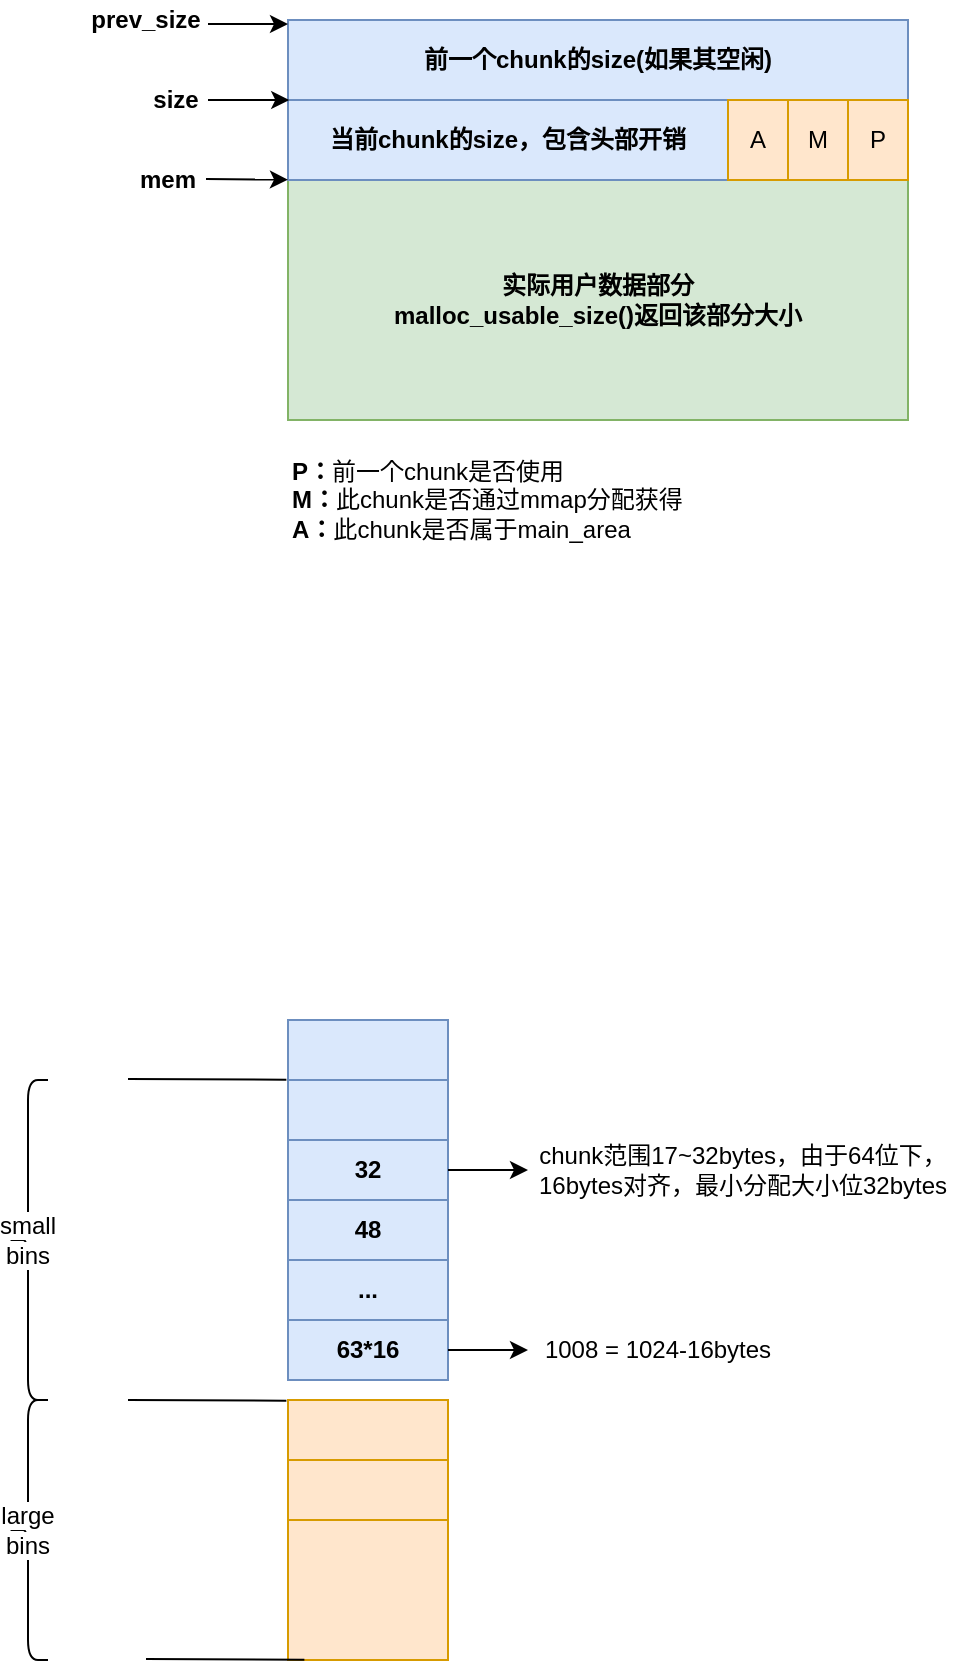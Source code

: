 <mxfile version="12.2.0" type="github" pages="1">
  <diagram id="c54ahLHcIgC-Hy-V76fX" name="Page-1">
    <mxGraphModel dx="585" dy="730" grid="1" gridSize="10" guides="1" tooltips="1" connect="1" arrows="1" fold="1" page="1" pageScale="1" pageWidth="827" pageHeight="1169" math="0" shadow="0">
      <root>
        <mxCell id="0"/>
        <mxCell id="1" parent="0"/>
        <mxCell id="EYv-WufFpoWmrTShHV3W-1" value="实际用户数据部分&lt;br&gt;malloc_usable_size()返回该部分大小" style="rounded=0;whiteSpace=wrap;html=1;fontStyle=1;fillColor=#d5e8d4;strokeColor=#82b366;" parent="1" vertex="1">
          <mxGeometry x="1080" y="310" width="310" height="120" as="geometry"/>
        </mxCell>
        <mxCell id="EYv-WufFpoWmrTShHV3W-2" value="当前chunk的size，包含头部开销" style="rounded=0;whiteSpace=wrap;html=1;fontStyle=1;fillColor=#dae8fc;strokeColor=#6c8ebf;" parent="1" vertex="1">
          <mxGeometry x="1080" y="270" width="220" height="40" as="geometry"/>
        </mxCell>
        <mxCell id="EYv-WufFpoWmrTShHV3W-3" value="前一个chunk的size(如果其空闲)" style="rounded=0;whiteSpace=wrap;html=1;fontStyle=1;fillColor=#dae8fc;strokeColor=#6c8ebf;" parent="1" vertex="1">
          <mxGeometry x="1080" y="230" width="310" height="40" as="geometry"/>
        </mxCell>
        <mxCell id="EYv-WufFpoWmrTShHV3W-4" value="M" style="rounded=0;whiteSpace=wrap;html=1;fillColor=#ffe6cc;strokeColor=#d79b00;" parent="1" vertex="1">
          <mxGeometry x="1330" y="270" width="30" height="40" as="geometry"/>
        </mxCell>
        <mxCell id="EYv-WufFpoWmrTShHV3W-5" value="P" style="rounded=0;whiteSpace=wrap;html=1;fillColor=#ffe6cc;strokeColor=#d79b00;" parent="1" vertex="1">
          <mxGeometry x="1360" y="270" width="30" height="40" as="geometry"/>
        </mxCell>
        <mxCell id="EYv-WufFpoWmrTShHV3W-6" value="A" style="rounded=0;whiteSpace=wrap;html=1;fillColor=#ffe6cc;strokeColor=#d79b00;" parent="1" vertex="1">
          <mxGeometry x="1300" y="270" width="30" height="40" as="geometry"/>
        </mxCell>
        <mxCell id="EYv-WufFpoWmrTShHV3W-7" value="prev_size" style="text;html=1;strokeColor=none;fillColor=none;align=center;verticalAlign=middle;whiteSpace=wrap;rounded=0;fontStyle=1" parent="1" vertex="1">
          <mxGeometry x="974" y="220" width="70" height="20" as="geometry"/>
        </mxCell>
        <mxCell id="EYv-WufFpoWmrTShHV3W-8" value="" style="endArrow=classic;html=1;entryX=0;entryY=0.5;entryDx=0;entryDy=0;align=center;" parent="1" edge="1">
          <mxGeometry width="50" height="50" relative="1" as="geometry">
            <mxPoint x="1040" y="232" as="sourcePoint"/>
            <mxPoint x="1080" y="232" as="targetPoint"/>
          </mxGeometry>
        </mxCell>
        <mxCell id="EYv-WufFpoWmrTShHV3W-9" value="size" style="text;html=1;strokeColor=none;fillColor=none;align=center;verticalAlign=middle;whiteSpace=wrap;rounded=0;fontStyle=1" parent="1" vertex="1">
          <mxGeometry x="1004" y="260" width="40" height="20" as="geometry"/>
        </mxCell>
        <mxCell id="EYv-WufFpoWmrTShHV3W-10" value="" style="endArrow=classic;html=1;align=center;entryX=0.002;entryY=1;entryDx=0;entryDy=0;entryPerimeter=0;" parent="1" target="EYv-WufFpoWmrTShHV3W-3" edge="1">
          <mxGeometry width="50" height="50" relative="1" as="geometry">
            <mxPoint x="1040" y="270" as="sourcePoint"/>
            <mxPoint x="1070" y="269" as="targetPoint"/>
          </mxGeometry>
        </mxCell>
        <mxCell id="EYv-WufFpoWmrTShHV3W-21" value="" style="endArrow=classic;html=1;entryX=0.009;entryY=1.034;entryDx=0;entryDy=0;entryPerimeter=0;align=center;" parent="1" edge="1">
          <mxGeometry width="50" height="50" relative="1" as="geometry">
            <mxPoint x="1039" y="309.5" as="sourcePoint"/>
            <mxPoint x="1079.98" y="309.86" as="targetPoint"/>
          </mxGeometry>
        </mxCell>
        <mxCell id="EYv-WufFpoWmrTShHV3W-23" value="mem" style="text;html=1;strokeColor=none;fillColor=none;align=center;verticalAlign=middle;whiteSpace=wrap;rounded=0;fontStyle=1" parent="1" vertex="1">
          <mxGeometry x="1000" y="300" width="40" height="20" as="geometry"/>
        </mxCell>
        <mxCell id="EYv-WufFpoWmrTShHV3W-24" value="P：&lt;span style=&quot;font-weight: normal&quot;&gt;前一个chunk是否使用&lt;/span&gt;&lt;br&gt;M：&lt;span style=&quot;font-weight: normal&quot;&gt;此chunk是否通过mmap分配获得&lt;/span&gt;&lt;br&gt;A：&lt;span style=&quot;font-weight: normal&quot;&gt;此&lt;/span&gt;&lt;span style=&quot;font-weight: 400&quot;&gt;chunk是否属于main_area&lt;/span&gt;" style="text;html=1;strokeColor=none;fillColor=none;align=left;verticalAlign=middle;whiteSpace=wrap;rounded=0;fontStyle=1" parent="1" vertex="1">
          <mxGeometry x="1080" y="440" width="220" height="60" as="geometry"/>
        </mxCell>
        <mxCell id="tkrFH4Z2oilw4qbrPsMk-1" value="" style="rounded=0;whiteSpace=wrap;html=1;fontStyle=1;fillColor=#dae8fc;strokeColor=#6c8ebf;" vertex="1" parent="1">
          <mxGeometry x="1080" y="760" width="80" height="30" as="geometry"/>
        </mxCell>
        <mxCell id="tkrFH4Z2oilw4qbrPsMk-2" value="&lt;span style=&quot;white-space: normal&quot;&gt;32&lt;/span&gt;" style="rounded=0;whiteSpace=wrap;html=1;fontStyle=1;fillColor=#dae8fc;strokeColor=#6c8ebf;" vertex="1" parent="1">
          <mxGeometry x="1080" y="790" width="80" height="30" as="geometry"/>
        </mxCell>
        <mxCell id="tkrFH4Z2oilw4qbrPsMk-3" value="48" style="rounded=0;whiteSpace=wrap;html=1;fontStyle=1;fillColor=#dae8fc;strokeColor=#6c8ebf;" vertex="1" parent="1">
          <mxGeometry x="1080" y="820" width="80" height="30" as="geometry"/>
        </mxCell>
        <mxCell id="tkrFH4Z2oilw4qbrPsMk-5" value="" style="rounded=0;whiteSpace=wrap;html=1;fontStyle=1;fillColor=#ffe6cc;strokeColor=#d79b00;" vertex="1" parent="1">
          <mxGeometry x="1080" y="920" width="80" height="30" as="geometry"/>
        </mxCell>
        <mxCell id="tkrFH4Z2oilw4qbrPsMk-6" value="" style="rounded=0;whiteSpace=wrap;html=1;fontStyle=1;fillColor=#ffe6cc;strokeColor=#d79b00;" vertex="1" parent="1">
          <mxGeometry x="1080" y="950" width="80" height="30" as="geometry"/>
        </mxCell>
        <mxCell id="tkrFH4Z2oilw4qbrPsMk-8" value="" style="endArrow=none;html=1;entryX=-0.01;entryY=0.011;entryDx=0;entryDy=0;entryPerimeter=0;" edge="1" parent="1" target="tkrFH4Z2oilw4qbrPsMk-5">
          <mxGeometry width="50" height="50" relative="1" as="geometry">
            <mxPoint x="1000" y="920" as="sourcePoint"/>
            <mxPoint x="1030" y="910" as="targetPoint"/>
          </mxGeometry>
        </mxCell>
        <mxCell id="tkrFH4Z2oilw4qbrPsMk-9" value="" style="endArrow=none;html=1;entryX=-0.01;entryY=0.011;entryDx=0;entryDy=0;entryPerimeter=0;" edge="1" parent="1">
          <mxGeometry width="50" height="50" relative="1" as="geometry">
            <mxPoint x="1000" y="759.5" as="sourcePoint"/>
            <mxPoint x="1079.2" y="759.83" as="targetPoint"/>
          </mxGeometry>
        </mxCell>
        <mxCell id="tkrFH4Z2oilw4qbrPsMk-14" value="&lt;span style=&quot;background-color: rgb(255 , 255 , 255)&quot;&gt;small bins&lt;/span&gt;" style="shape=curlyBracket;whiteSpace=wrap;html=1;rounded=1;" vertex="1" parent="1">
          <mxGeometry x="940" y="760" width="20" height="160" as="geometry"/>
        </mxCell>
        <mxCell id="tkrFH4Z2oilw4qbrPsMk-15" value="" style="rounded=0;whiteSpace=wrap;html=1;fontStyle=1;fillColor=#ffe6cc;strokeColor=#d79b00;" vertex="1" parent="1">
          <mxGeometry x="1080" y="980" width="80" height="70" as="geometry"/>
        </mxCell>
        <mxCell id="tkrFH4Z2oilw4qbrPsMk-17" value="" style="endArrow=none;html=1;entryX=-0.01;entryY=0.011;entryDx=0;entryDy=0;entryPerimeter=0;" edge="1" parent="1">
          <mxGeometry width="50" height="50" relative="1" as="geometry">
            <mxPoint x="1009" y="1049.5" as="sourcePoint"/>
            <mxPoint x="1088.2" y="1049.83" as="targetPoint"/>
          </mxGeometry>
        </mxCell>
        <mxCell id="tkrFH4Z2oilw4qbrPsMk-18" value="&lt;span style=&quot;background-color: rgb(255 , 255 , 255)&quot;&gt;large bins&lt;/span&gt;" style="shape=curlyBracket;whiteSpace=wrap;html=1;rounded=1;" vertex="1" parent="1">
          <mxGeometry x="940" y="920" width="20" height="130" as="geometry"/>
        </mxCell>
        <mxCell id="tkrFH4Z2oilw4qbrPsMk-19" value="" style="endArrow=classic;html=1;exitX=1;exitY=0.5;exitDx=0;exitDy=0;" edge="1" parent="1" source="tkrFH4Z2oilw4qbrPsMk-2">
          <mxGeometry width="50" height="50" relative="1" as="geometry">
            <mxPoint x="1170" y="860" as="sourcePoint"/>
            <mxPoint x="1200" y="805" as="targetPoint"/>
          </mxGeometry>
        </mxCell>
        <mxCell id="tkrFH4Z2oilw4qbrPsMk-20" value="chunk范围17~32bytes，由于64位下，16bytes对齐，最小分配大小位32bytes" style="text;html=1;strokeColor=none;fillColor=none;align=center;verticalAlign=middle;whiteSpace=wrap;rounded=0;" vertex="1" parent="1">
          <mxGeometry x="1195" y="795" width="225" height="20" as="geometry"/>
        </mxCell>
        <mxCell id="tkrFH4Z2oilw4qbrPsMk-21" value="" style="rounded=0;whiteSpace=wrap;html=1;fontStyle=1;fillColor=#dae8fc;strokeColor=#6c8ebf;" vertex="1" parent="1">
          <mxGeometry x="1080" y="730" width="80" height="30" as="geometry"/>
        </mxCell>
        <mxCell id="tkrFH4Z2oilw4qbrPsMk-23" value="..." style="rounded=0;whiteSpace=wrap;html=1;fontStyle=1;fillColor=#dae8fc;strokeColor=#6c8ebf;" vertex="1" parent="1">
          <mxGeometry x="1080" y="850" width="80" height="30" as="geometry"/>
        </mxCell>
        <mxCell id="tkrFH4Z2oilw4qbrPsMk-24" value="63*16" style="rounded=0;whiteSpace=wrap;html=1;fontStyle=1;fillColor=#dae8fc;strokeColor=#6c8ebf;" vertex="1" parent="1">
          <mxGeometry x="1080" y="880" width="80" height="30" as="geometry"/>
        </mxCell>
        <mxCell id="tkrFH4Z2oilw4qbrPsMk-27" value="" style="endArrow=classic;html=1;exitX=1;exitY=0.5;exitDx=0;exitDy=0;" edge="1" parent="1" source="tkrFH4Z2oilw4qbrPsMk-24">
          <mxGeometry width="50" height="50" relative="1" as="geometry">
            <mxPoint x="1170" y="815" as="sourcePoint"/>
            <mxPoint x="1200" y="895" as="targetPoint"/>
          </mxGeometry>
        </mxCell>
        <mxCell id="tkrFH4Z2oilw4qbrPsMk-28" value="1008 = 1024-16bytes" style="text;html=1;strokeColor=none;fillColor=none;align=center;verticalAlign=middle;whiteSpace=wrap;rounded=0;" vertex="1" parent="1">
          <mxGeometry x="1200" y="885" width="130" height="20" as="geometry"/>
        </mxCell>
      </root>
    </mxGraphModel>
  </diagram>
</mxfile>
